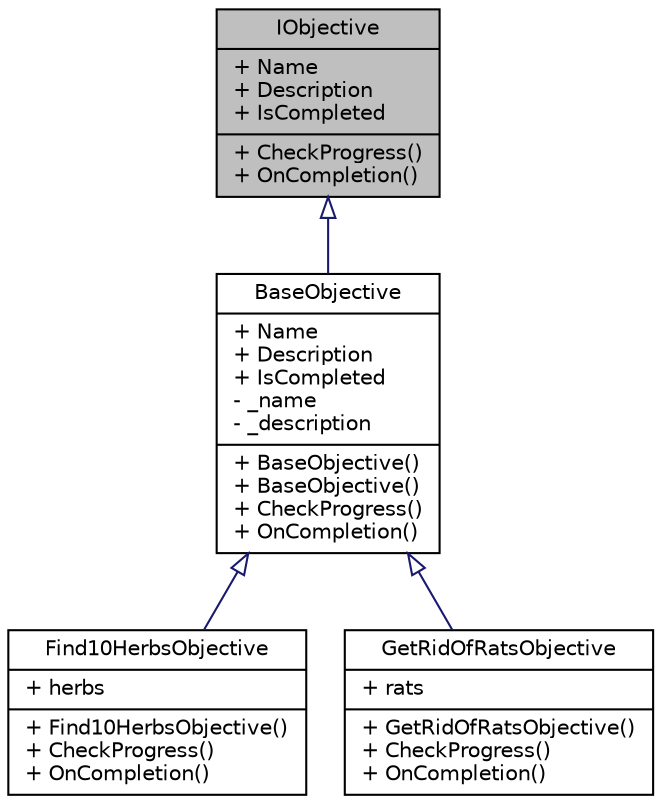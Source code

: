 digraph "IObjective"
{
 // INTERACTIVE_SVG=YES
  edge [fontname="Helvetica",fontsize="10",labelfontname="Helvetica",labelfontsize="10"];
  node [fontname="Helvetica",fontsize="10",shape=record];
  Node1 [label="{IObjective\n|+ Name\l+ Description\l+ IsCompleted\l|+ CheckProgress()\l+ OnCompletion()\l}",height=0.2,width=0.4,color="black", fillcolor="grey75", style="filled" fontcolor="black"];
  Node1 -> Node2 [dir="back",color="midnightblue",fontsize="10",style="solid",arrowtail="onormal",fontname="Helvetica"];
  Node2 [label="{BaseObjective\n|+ Name\l+ Description\l+ IsCompleted\l- _name\l- _description\l|+ BaseObjective()\l+ BaseObjective()\l+ CheckProgress()\l+ OnCompletion()\l}",height=0.2,width=0.4,color="black", fillcolor="white", style="filled",URL="$dd/d14/class_action_rpg_kit_1_1_story_1_1_quest_1_1_base_objective.xhtml"];
  Node2 -> Node3 [dir="back",color="midnightblue",fontsize="10",style="solid",arrowtail="onormal",fontname="Helvetica"];
  Node3 [label="{Find10HerbsObjective\n|+ herbs\l|+ Find10HerbsObjective()\l+ CheckProgress()\l+ OnCompletion()\l}",height=0.2,width=0.4,color="black", fillcolor="white", style="filled",URL="$d5/d1e/class_action_rpg_kit_1_1_tests_1_1_story_1_1_find10_herbs_objective.xhtml"];
  Node2 -> Node4 [dir="back",color="midnightblue",fontsize="10",style="solid",arrowtail="onormal",fontname="Helvetica"];
  Node4 [label="{GetRidOfRatsObjective\n|+ rats\l|+ GetRidOfRatsObjective()\l+ CheckProgress()\l+ OnCompletion()\l}",height=0.2,width=0.4,color="black", fillcolor="white", style="filled",URL="$dc/d33/class_action_rpg_kit_1_1_tests_1_1_story_1_1_get_rid_of_rats_objective.xhtml"];
}
